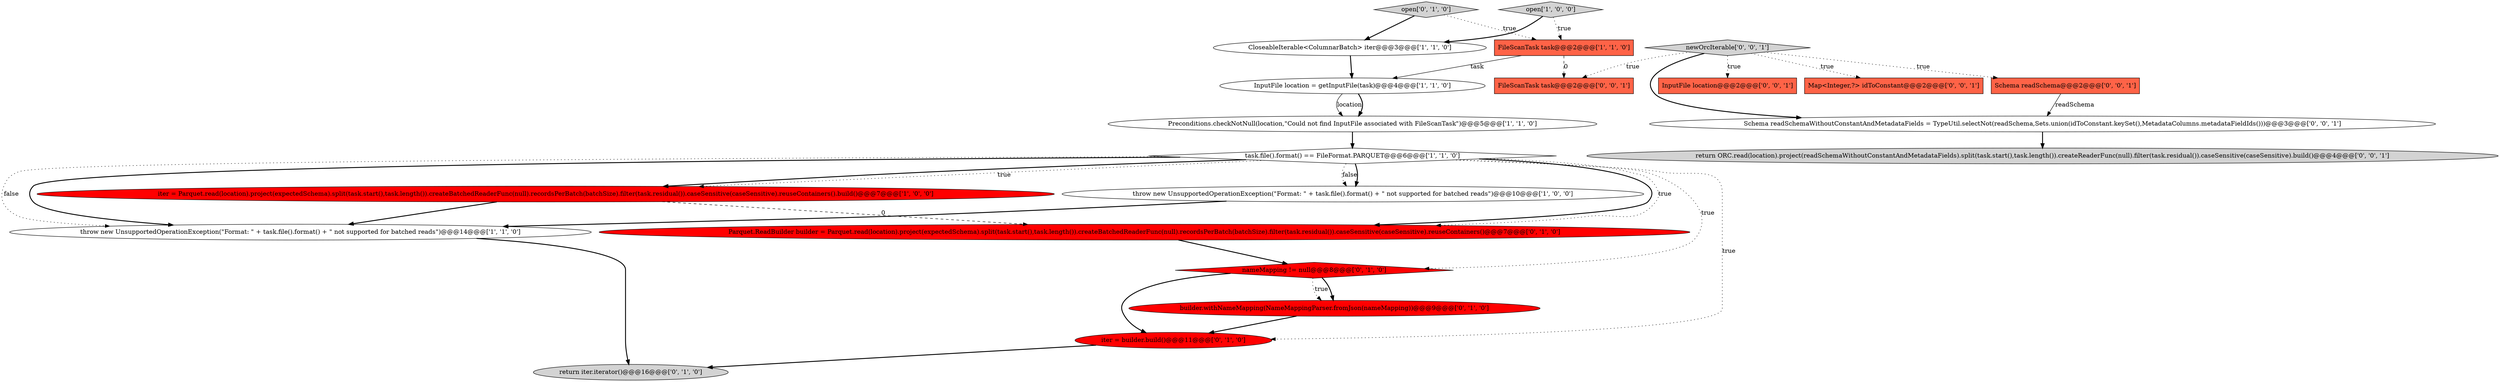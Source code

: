 digraph {
0 [style = filled, label = "iter = Parquet.read(location).project(expectedSchema).split(task.start(),task.length()).createBatchedReaderFunc(null).recordsPerBatch(batchSize).filter(task.residual()).caseSensitive(caseSensitive).reuseContainers().build()@@@7@@@['1', '0', '0']", fillcolor = red, shape = ellipse image = "AAA1AAABBB1BBB"];
3 [style = filled, label = "InputFile location = getInputFile(task)@@@4@@@['1', '1', '0']", fillcolor = white, shape = ellipse image = "AAA0AAABBB1BBB"];
5 [style = filled, label = "CloseableIterable<ColumnarBatch> iter@@@3@@@['1', '1', '0']", fillcolor = white, shape = ellipse image = "AAA0AAABBB1BBB"];
19 [style = filled, label = "Map<Integer,?> idToConstant@@@2@@@['0', '0', '1']", fillcolor = tomato, shape = box image = "AAA0AAABBB3BBB"];
20 [style = filled, label = "FileScanTask task@@@2@@@['0', '0', '1']", fillcolor = tomato, shape = box image = "AAA0AAABBB3BBB"];
12 [style = filled, label = "return iter.iterator()@@@16@@@['0', '1', '0']", fillcolor = lightgray, shape = ellipse image = "AAA0AAABBB2BBB"];
13 [style = filled, label = "open['0', '1', '0']", fillcolor = lightgray, shape = diamond image = "AAA0AAABBB2BBB"];
8 [style = filled, label = "task.file().format() == FileFormat.PARQUET@@@6@@@['1', '1', '0']", fillcolor = white, shape = diamond image = "AAA0AAABBB1BBB"];
1 [style = filled, label = "open['1', '0', '0']", fillcolor = lightgray, shape = diamond image = "AAA0AAABBB1BBB"];
10 [style = filled, label = "Parquet.ReadBuilder builder = Parquet.read(location).project(expectedSchema).split(task.start(),task.length()).createBatchedReaderFunc(null).recordsPerBatch(batchSize).filter(task.residual()).caseSensitive(caseSensitive).reuseContainers()@@@7@@@['0', '1', '0']", fillcolor = red, shape = ellipse image = "AAA1AAABBB2BBB"];
16 [style = filled, label = "return ORC.read(location).project(readSchemaWithoutConstantAndMetadataFields).split(task.start(),task.length()).createReaderFunc(null).filter(task.residual()).caseSensitive(caseSensitive).build()@@@4@@@['0', '0', '1']", fillcolor = lightgray, shape = ellipse image = "AAA0AAABBB3BBB"];
18 [style = filled, label = "Schema readSchema@@@2@@@['0', '0', '1']", fillcolor = tomato, shape = box image = "AAA0AAABBB3BBB"];
4 [style = filled, label = "Preconditions.checkNotNull(location,\"Could not find InputFile associated with FileScanTask\")@@@5@@@['1', '1', '0']", fillcolor = white, shape = ellipse image = "AAA0AAABBB1BBB"];
6 [style = filled, label = "throw new UnsupportedOperationException(\"Format: \" + task.file().format() + \" not supported for batched reads\")@@@10@@@['1', '0', '0']", fillcolor = white, shape = ellipse image = "AAA0AAABBB1BBB"];
7 [style = filled, label = "throw new UnsupportedOperationException(\"Format: \" + task.file().format() + \" not supported for batched reads\")@@@14@@@['1', '1', '0']", fillcolor = white, shape = ellipse image = "AAA0AAABBB1BBB"];
17 [style = filled, label = "InputFile location@@@2@@@['0', '0', '1']", fillcolor = tomato, shape = box image = "AAA0AAABBB3BBB"];
9 [style = filled, label = "builder.withNameMapping(NameMappingParser.fromJson(nameMapping))@@@9@@@['0', '1', '0']", fillcolor = red, shape = ellipse image = "AAA1AAABBB2BBB"];
14 [style = filled, label = "iter = builder.build()@@@11@@@['0', '1', '0']", fillcolor = red, shape = ellipse image = "AAA1AAABBB2BBB"];
11 [style = filled, label = "nameMapping != null@@@8@@@['0', '1', '0']", fillcolor = red, shape = diamond image = "AAA1AAABBB2BBB"];
21 [style = filled, label = "Schema readSchemaWithoutConstantAndMetadataFields = TypeUtil.selectNot(readSchema,Sets.union(idToConstant.keySet(),MetadataColumns.metadataFieldIds()))@@@3@@@['0', '0', '1']", fillcolor = white, shape = ellipse image = "AAA0AAABBB3BBB"];
15 [style = filled, label = "newOrcIterable['0', '0', '1']", fillcolor = lightgray, shape = diamond image = "AAA0AAABBB3BBB"];
2 [style = filled, label = "FileScanTask task@@@2@@@['1', '1', '0']", fillcolor = tomato, shape = box image = "AAA0AAABBB1BBB"];
1->5 [style = bold, label=""];
5->3 [style = bold, label=""];
8->7 [style = dotted, label="false"];
8->10 [style = bold, label=""];
2->20 [style = dashed, label="0"];
8->6 [style = dotted, label="false"];
3->4 [style = solid, label="location"];
11->14 [style = bold, label=""];
7->12 [style = bold, label=""];
15->21 [style = bold, label=""];
15->18 [style = dotted, label="true"];
18->21 [style = solid, label="readSchema"];
15->20 [style = dotted, label="true"];
2->3 [style = solid, label="task"];
8->6 [style = bold, label=""];
11->9 [style = dotted, label="true"];
8->10 [style = dotted, label="true"];
11->9 [style = bold, label=""];
3->4 [style = bold, label=""];
0->10 [style = dashed, label="0"];
8->7 [style = bold, label=""];
0->7 [style = bold, label=""];
15->17 [style = dotted, label="true"];
8->0 [style = bold, label=""];
13->2 [style = dotted, label="true"];
15->19 [style = dotted, label="true"];
14->12 [style = bold, label=""];
8->14 [style = dotted, label="true"];
9->14 [style = bold, label=""];
13->5 [style = bold, label=""];
21->16 [style = bold, label=""];
8->11 [style = dotted, label="true"];
4->8 [style = bold, label=""];
8->0 [style = dotted, label="true"];
6->7 [style = bold, label=""];
1->2 [style = dotted, label="true"];
10->11 [style = bold, label=""];
}
